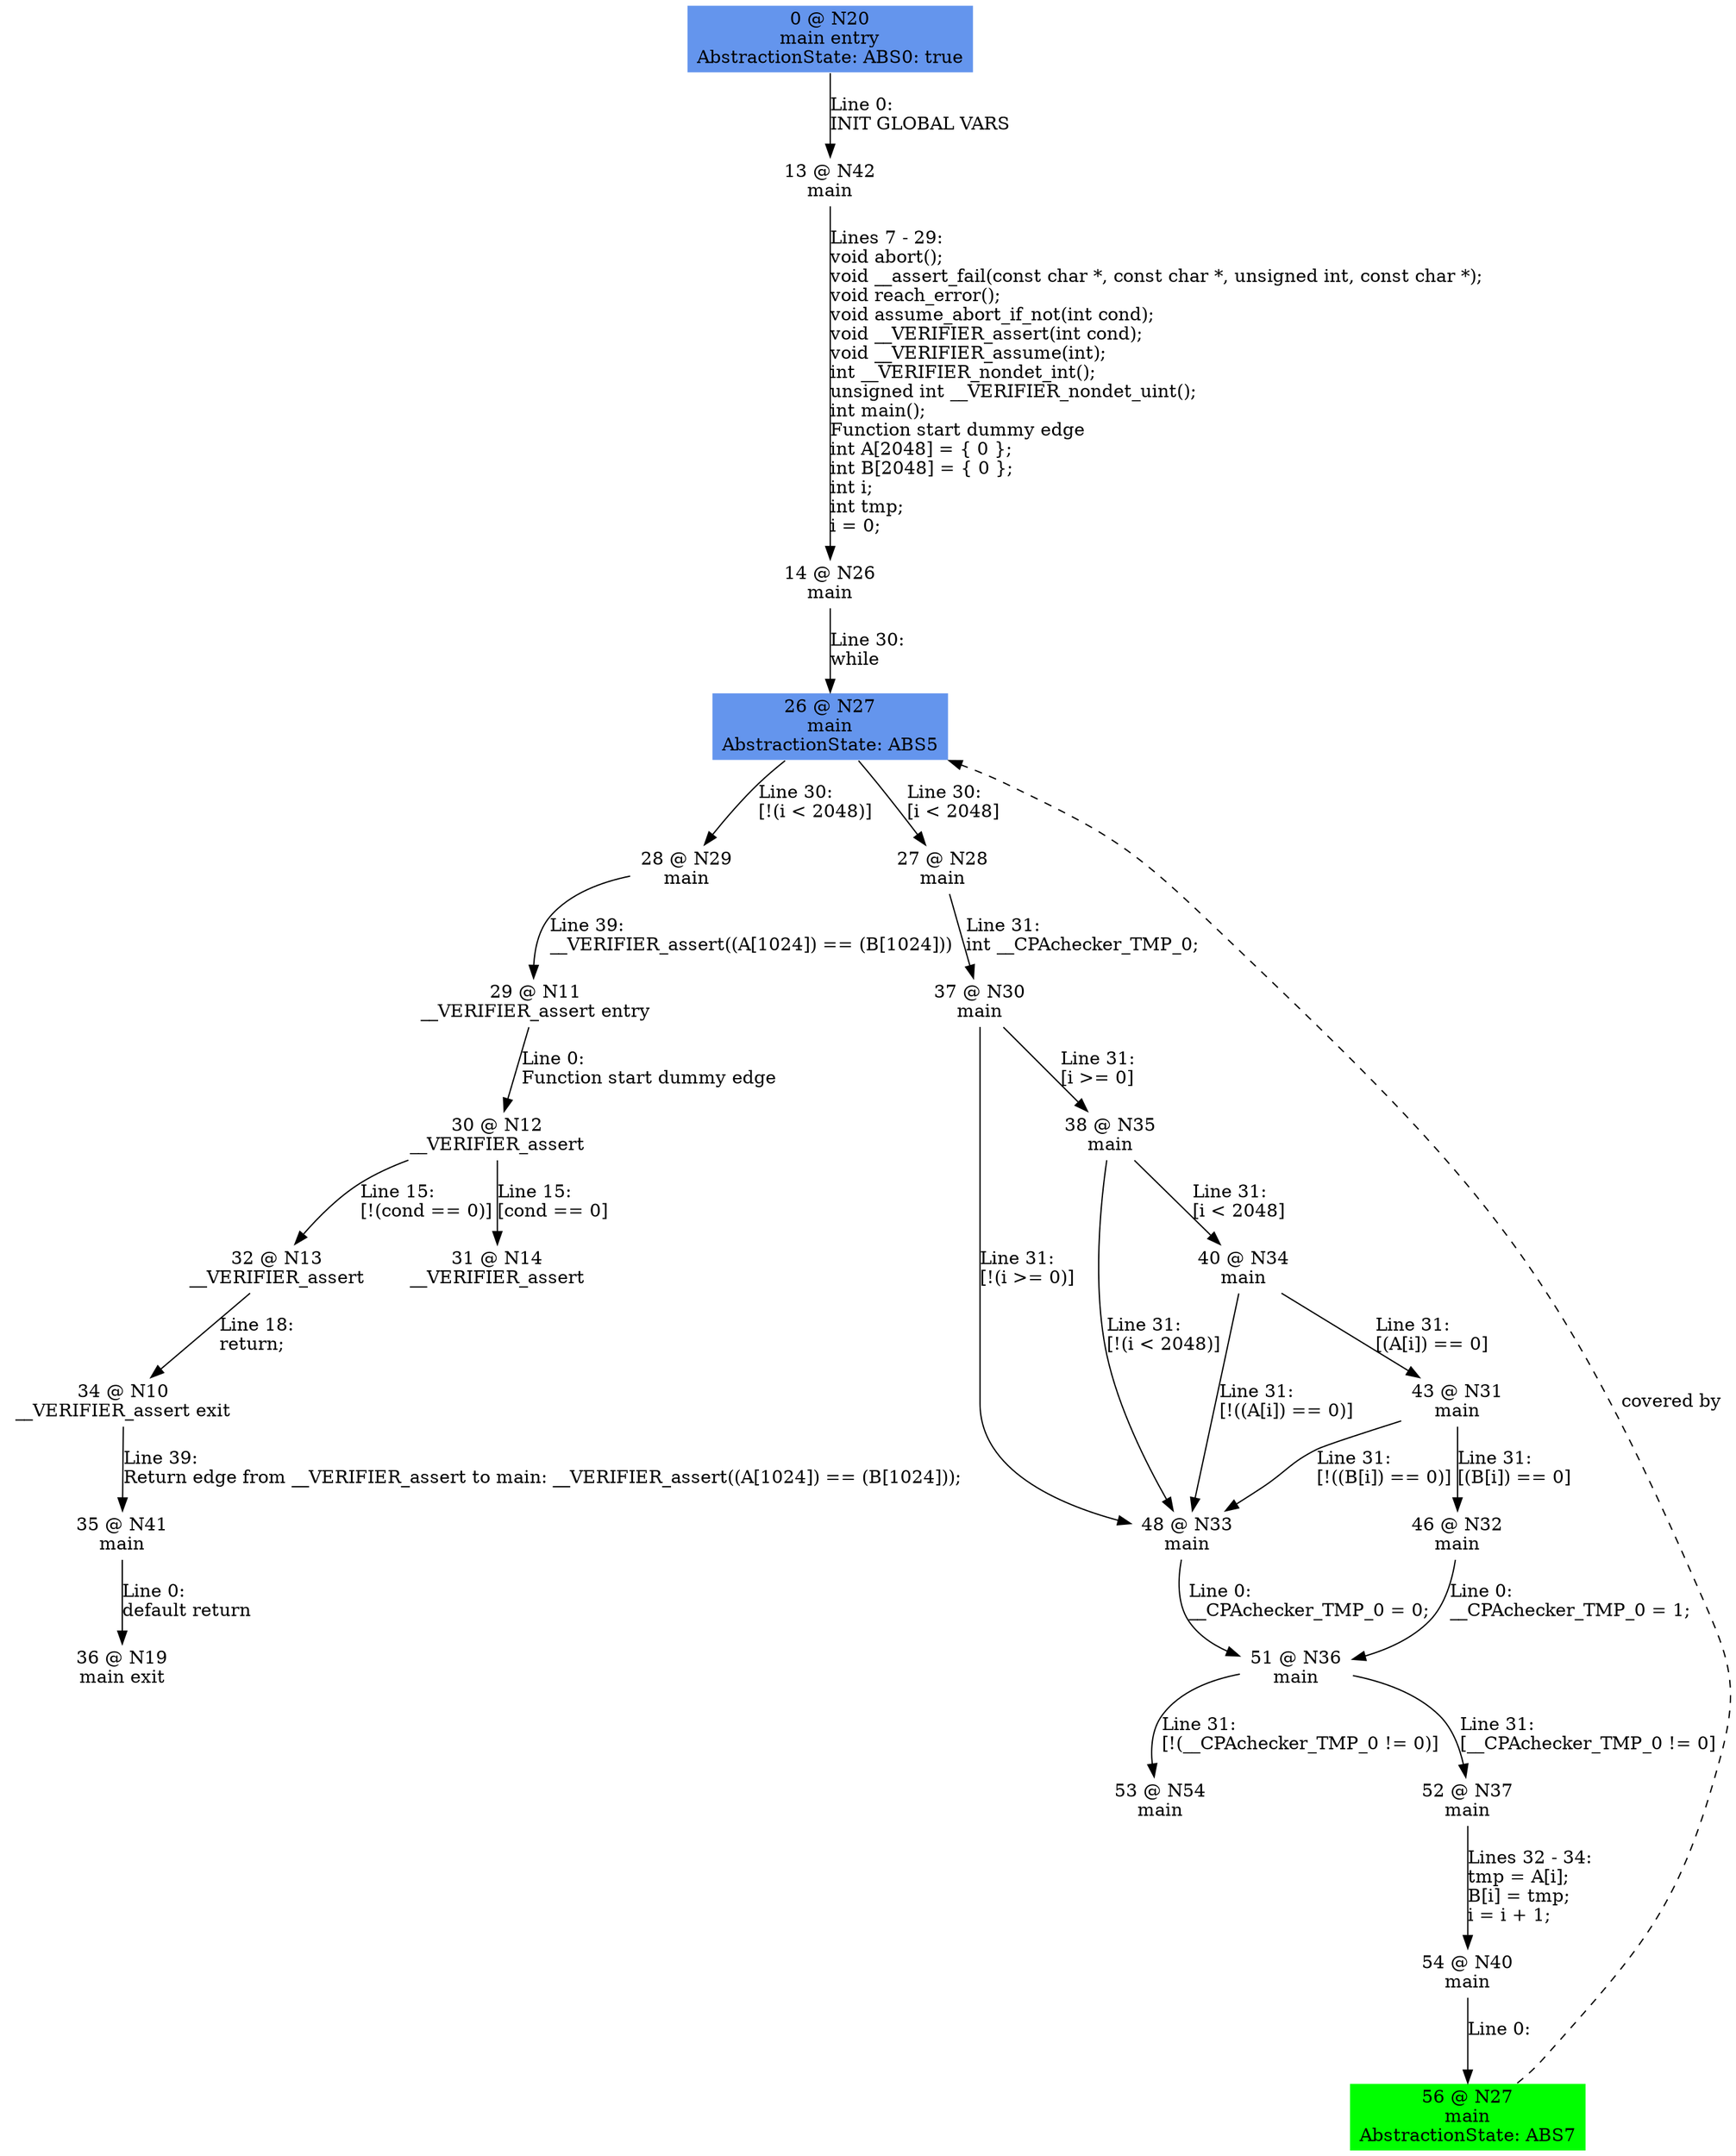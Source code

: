 digraph ARG {
node [style="filled" shape="box" color="white"]
0 [fillcolor="cornflowerblue" label="0 @ N20\nmain entry\nAbstractionState: ABS0: true\n" id="0"]
13 [label="13 @ N42\nmain\n" id="13"]
14 [label="14 @ N26\nmain\n" id="14"]
26 [fillcolor="cornflowerblue" label="26 @ N27\nmain\nAbstractionState: ABS5\n" id="26"]
28 [label="28 @ N29\nmain\n" id="28"]
29 [label="29 @ N11\n__VERIFIER_assert entry\n" id="29"]
30 [label="30 @ N12\n__VERIFIER_assert\n" id="30"]
32 [label="32 @ N13\n__VERIFIER_assert\n" id="32"]
34 [label="34 @ N10\n__VERIFIER_assert exit\n" id="34"]
35 [label="35 @ N41\nmain\n" id="35"]
36 [label="36 @ N19\nmain exit\n" id="36"]
31 [label="31 @ N14\n__VERIFIER_assert\n" id="31"]
27 [label="27 @ N28\nmain\n" id="27"]
37 [label="37 @ N30\nmain\n" id="37"]
48 [label="48 @ N33\nmain\n" id="48"]
51 [label="51 @ N36\nmain\n" id="51"]
53 [label="53 @ N54\nmain\n" id="53"]
52 [label="52 @ N37\nmain\n" id="52"]
54 [label="54 @ N40\nmain\n" id="54"]
56 [fillcolor="green" label="56 @ N27\nmain\nAbstractionState: ABS7\n" id="56"]
38 [label="38 @ N35\nmain\n" id="38"]
40 [label="40 @ N34\nmain\n" id="40"]
43 [label="43 @ N31\nmain\n" id="43"]
46 [label="46 @ N32\nmain\n" id="46"]
0 -> 13 [label="Line 0: \lINIT GLOBAL VARS\l" id="0 -> 13"]
13 -> 14 [label="Lines 7 - 29: \lvoid abort();\lvoid __assert_fail(const char *, const char *, unsigned int, const char *);\lvoid reach_error();\lvoid assume_abort_if_not(int cond);\lvoid __VERIFIER_assert(int cond);\lvoid __VERIFIER_assume(int);\lint __VERIFIER_nondet_int();\lunsigned int __VERIFIER_nondet_uint();\lint main();\lFunction start dummy edge\lint A[2048] = { 0 };\lint B[2048] = { 0 };\lint i;\lint tmp;\li = 0;\l" id="13 -> 14"]
14 -> 26 [label="Line 30: \lwhile\l" id="14 -> 26"]
56 -> 26 [style="dashed" weight="0" label="covered by"]
26 -> 27 [label="Line 30: \l[i < 2048]\l" id="26 -> 27"]
26 -> 28 [label="Line 30: \l[!(i < 2048)]\l" id="26 -> 28"]
28 -> 29 [label="Line 39: \l__VERIFIER_assert((A[1024]) == (B[1024]))\l" id="28 -> 29"]
29 -> 30 [label="Line 0: \lFunction start dummy edge\l" id="29 -> 30"]
30 -> 31 [label="Line 15: \l[cond == 0]\l" id="30 -> 31"]
30 -> 32 [label="Line 15: \l[!(cond == 0)]\l" id="30 -> 32"]
32 -> 34 [label="Line 18: \lreturn;\l" id="32 -> 34"]
34 -> 35 [label="Line 39: \lReturn edge from __VERIFIER_assert to main: __VERIFIER_assert((A[1024]) == (B[1024]));\l" id="34 -> 35"]
35 -> 36 [label="Line 0: \ldefault return\l" id="35 -> 36"]
27 -> 37 [label="Line 31: \lint __CPAchecker_TMP_0;\l" id="27 -> 37"]
37 -> 38 [label="Line 31: \l[i >= 0]\l" id="37 -> 38"]
37 -> 48 [label="Line 31: \l[!(i >= 0)]\l" id="37 -> 48"]
48 -> 51 [label="Line 0: \l__CPAchecker_TMP_0 = 0;\l" id="48 -> 51"]
51 -> 52 [label="Line 31: \l[__CPAchecker_TMP_0 != 0]\l" id="51 -> 52"]
51 -> 53 [label="Line 31: \l[!(__CPAchecker_TMP_0 != 0)]\l" id="51 -> 53"]
52 -> 54 [label="Lines 32 - 34: \ltmp = A[i];\lB[i] = tmp;\li = i + 1;\l" id="52 -> 54"]
54 -> 56 [label="Line 0: \l\l" id="54 -> 56"]
38 -> 40 [label="Line 31: \l[i < 2048]\l" id="38 -> 40"]
38 -> 48 [label="Line 31: \l[!(i < 2048)]\l" id="38 -> 48"]
40 -> 43 [label="Line 31: \l[(A[i]) == 0]\l" id="40 -> 43"]
40 -> 48 [label="Line 31: \l[!((A[i]) == 0)]\l" id="40 -> 48"]
43 -> 46 [label="Line 31: \l[(B[i]) == 0]\l" id="43 -> 46"]
43 -> 48 [label="Line 31: \l[!((B[i]) == 0)]\l" id="43 -> 48"]
46 -> 51 [label="Line 0: \l__CPAchecker_TMP_0 = 1;\l" id="46 -> 51"]
}
